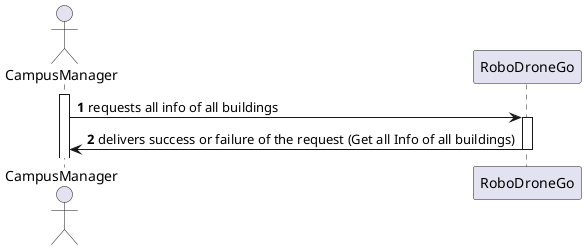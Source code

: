 @startuml
'https://plantuml.com/sequence-diagram

autonumber
actor  CampusManager
participant  RoboDroneGo

activate CampusManager
CampusManager -> RoboDroneGo : requests all info of all buildings
activate RoboDroneGo
CampusManager <- RoboDroneGo : delivers success or failure of the request (Get all Info of all buildings)
deactivate RoboDroneGo

@enduml
